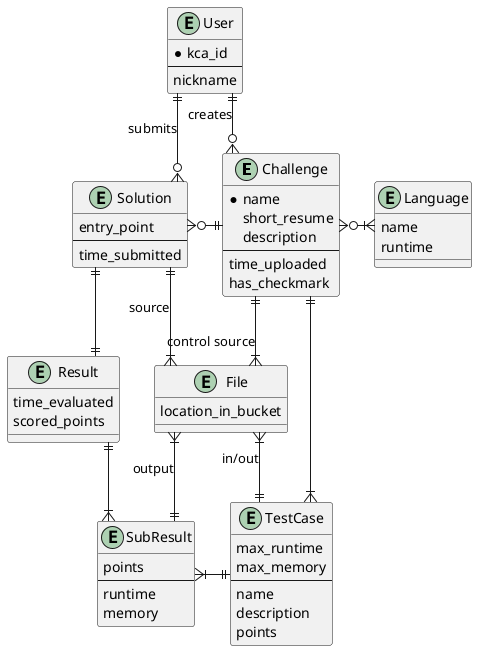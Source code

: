 @startuml Data Model
'Tóth Bálint

' Just the conceptual entities

skinparam linetype ortho

entity "Challenge" as c {
    *name
    short_resume
    description
    --
    time_uploaded
    has_checkmark
}

entity "TestCase" as tc {
    max_runtime
    max_memory
    --
    name 
    description 
    points
}

entity "Solution" as s {
    entry_point
    --
    time_submitted
}

entity "User" as u {
    *kca_id
    --
    nickname
}

entity "File" as f {
    location_in_bucket
}

entity "Result" as r {
    time_evaluated
    scored_points
}

entity "SubResult" as sr {
    points
    --
    runtime
    memory
}

entity "Language" as l {
    name
    runtime
}

' user can create a challenge
c }o--|| u : creates

' challenge can have multiple test cases
c ||--|{ tc

' output checker script, or file to compare the result against
c ||--|{ f : control source

u ||-o{ s : submits
s ||-|{ f : source
tc ||--|{ f : in/out
s }o-|| c
s ||-|| r
r ||--|{ sr
sr }|-|| tc
f }|--|| sr : output
c }o-|{ l

@enduml 